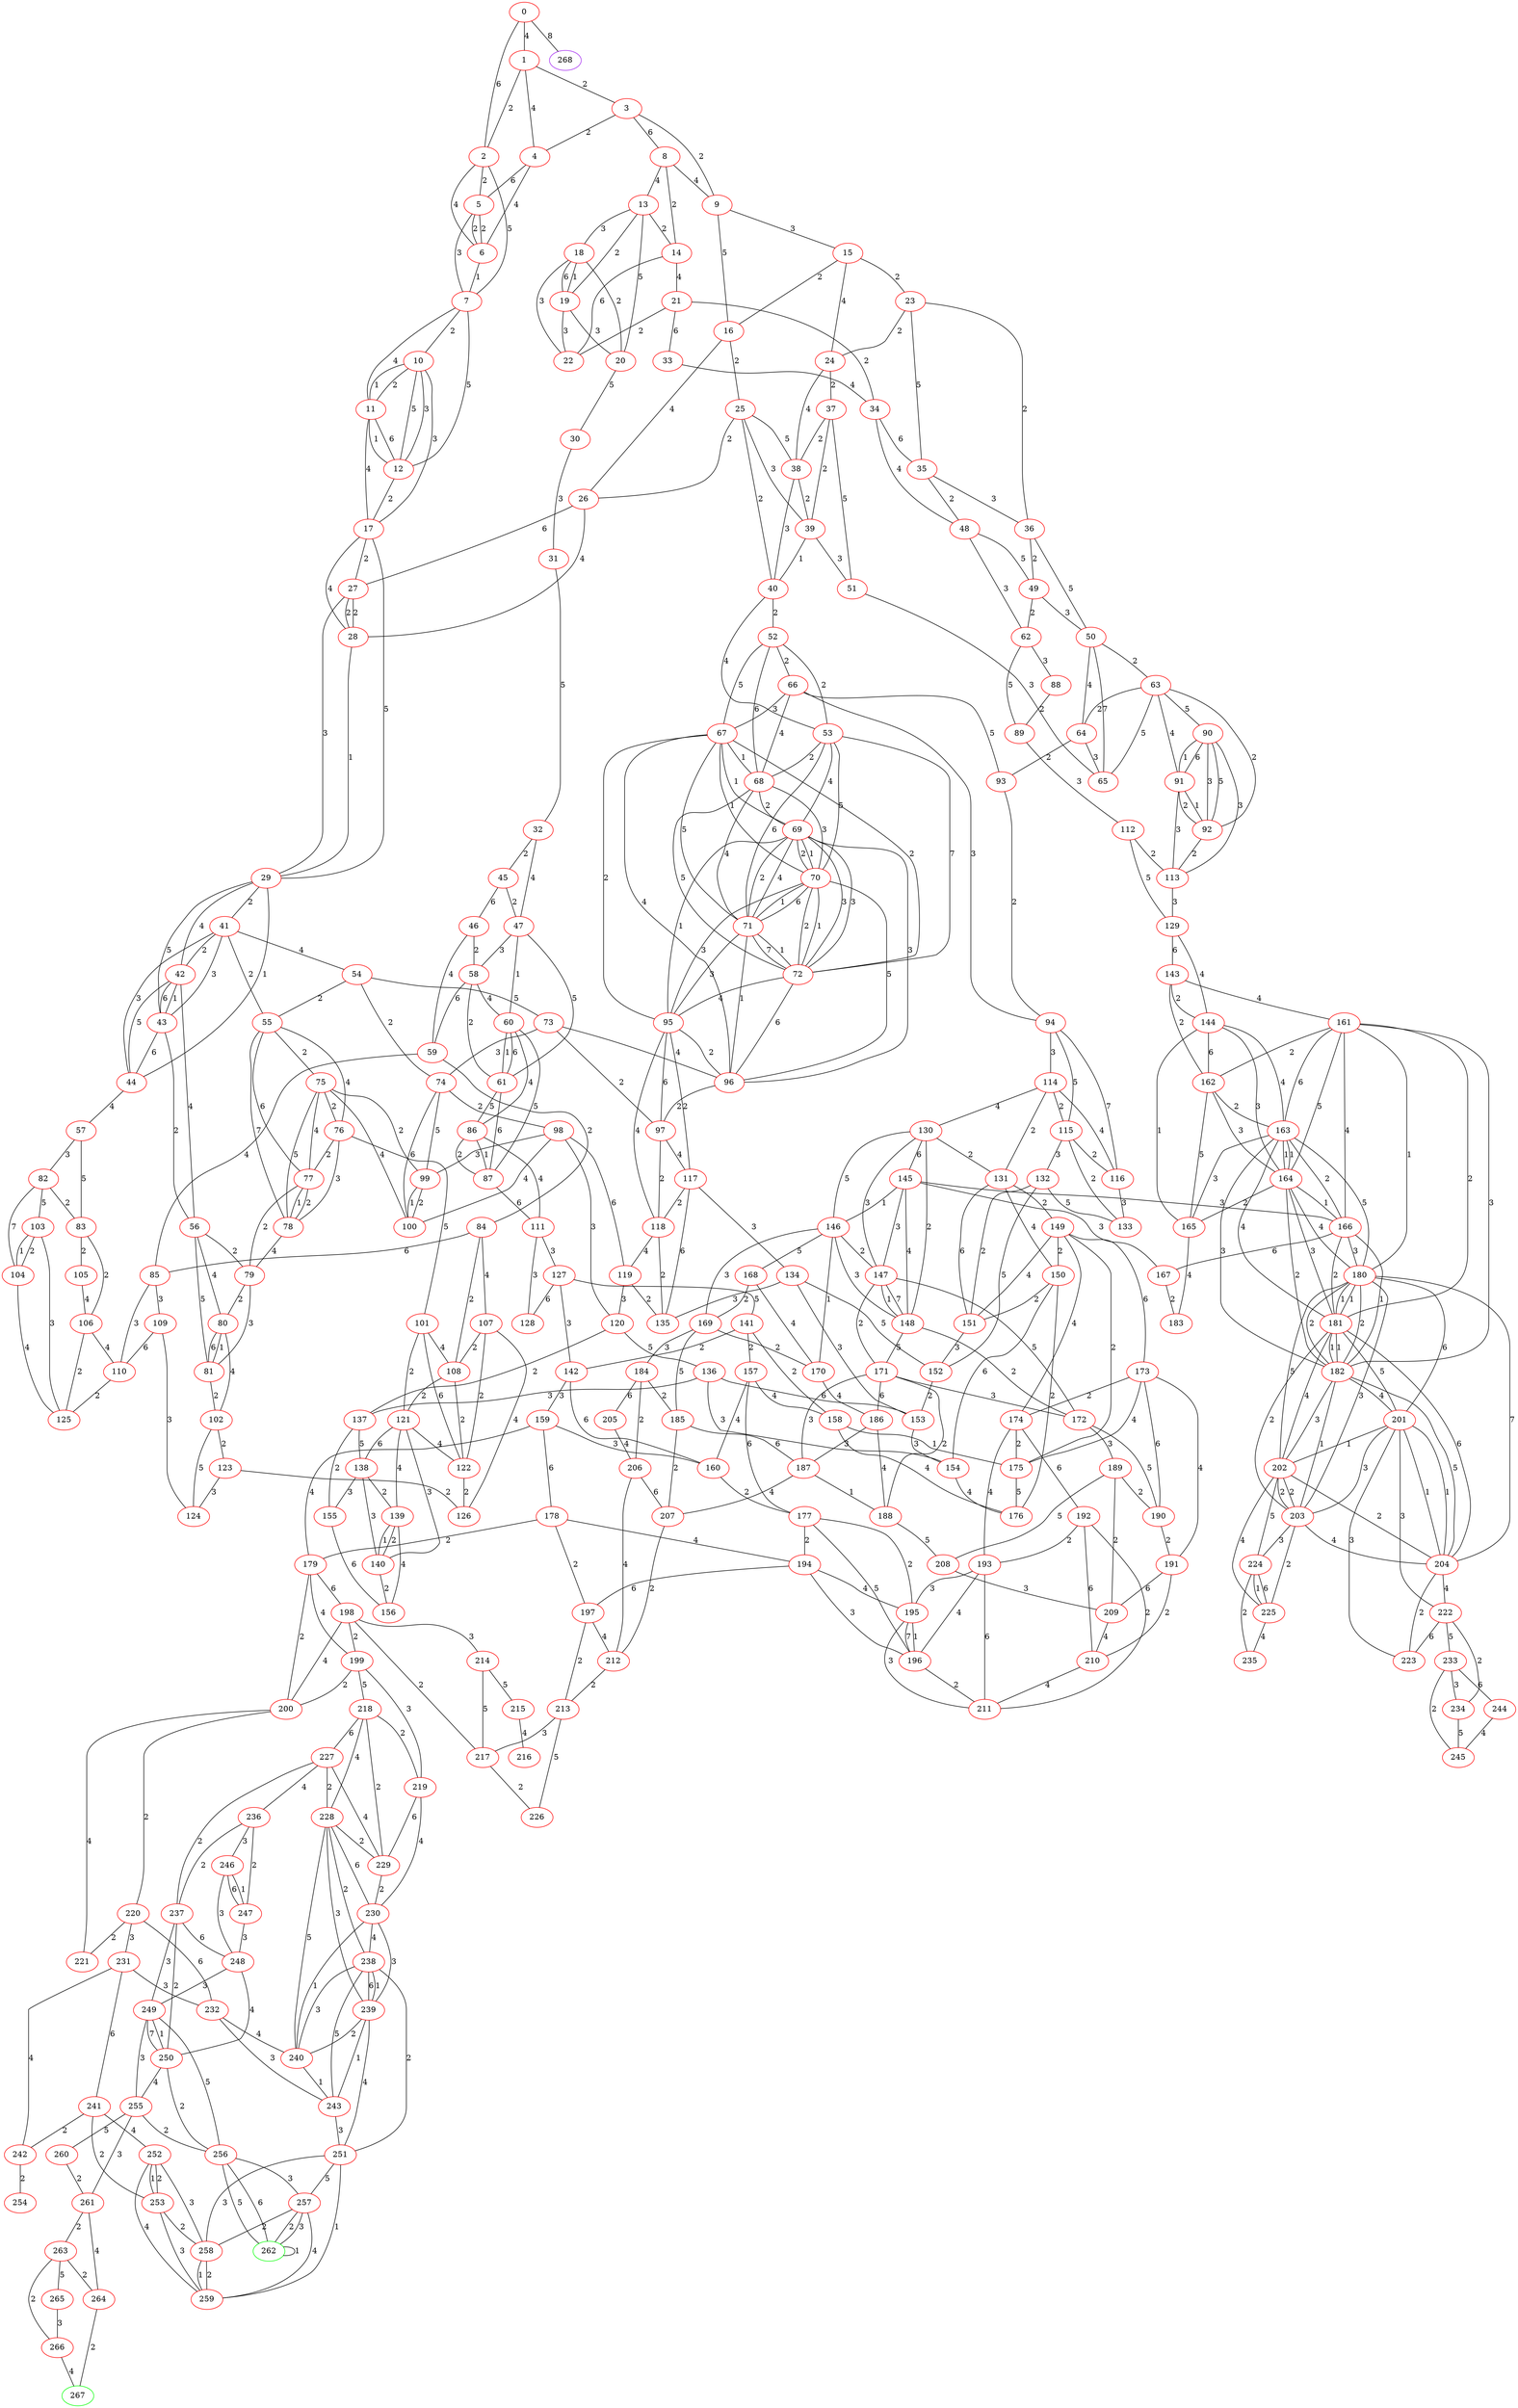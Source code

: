 graph "" {
0 [color=red, weight=1];
1 [color=red, weight=1];
2 [color=red, weight=1];
3 [color=red, weight=1];
4 [color=red, weight=1];
5 [color=red, weight=1];
6 [color=red, weight=1];
7 [color=red, weight=1];
8 [color=red, weight=1];
9 [color=red, weight=1];
10 [color=red, weight=1];
11 [color=red, weight=1];
12 [color=red, weight=1];
13 [color=red, weight=1];
14 [color=red, weight=1];
15 [color=red, weight=1];
16 [color=red, weight=1];
17 [color=red, weight=1];
18 [color=red, weight=1];
19 [color=red, weight=1];
20 [color=red, weight=1];
21 [color=red, weight=1];
22 [color=red, weight=1];
23 [color=red, weight=1];
24 [color=red, weight=1];
25 [color=red, weight=1];
26 [color=red, weight=1];
27 [color=red, weight=1];
28 [color=red, weight=1];
29 [color=red, weight=1];
30 [color=red, weight=1];
31 [color=red, weight=1];
32 [color=red, weight=1];
33 [color=red, weight=1];
34 [color=red, weight=1];
35 [color=red, weight=1];
36 [color=red, weight=1];
37 [color=red, weight=1];
38 [color=red, weight=1];
39 [color=red, weight=1];
40 [color=red, weight=1];
41 [color=red, weight=1];
42 [color=red, weight=1];
43 [color=red, weight=1];
44 [color=red, weight=1];
45 [color=red, weight=1];
46 [color=red, weight=1];
47 [color=red, weight=1];
48 [color=red, weight=1];
49 [color=red, weight=1];
50 [color=red, weight=1];
51 [color=red, weight=1];
52 [color=red, weight=1];
53 [color=red, weight=1];
54 [color=red, weight=1];
55 [color=red, weight=1];
56 [color=red, weight=1];
57 [color=red, weight=1];
58 [color=red, weight=1];
59 [color=red, weight=1];
60 [color=red, weight=1];
61 [color=red, weight=1];
62 [color=red, weight=1];
63 [color=red, weight=1];
64 [color=red, weight=1];
65 [color=red, weight=1];
66 [color=red, weight=1];
67 [color=red, weight=1];
68 [color=red, weight=1];
69 [color=red, weight=1];
70 [color=red, weight=1];
71 [color=red, weight=1];
72 [color=red, weight=1];
73 [color=red, weight=1];
74 [color=red, weight=1];
75 [color=red, weight=1];
76 [color=red, weight=1];
77 [color=red, weight=1];
78 [color=red, weight=1];
79 [color=red, weight=1];
80 [color=red, weight=1];
81 [color=red, weight=1];
82 [color=red, weight=1];
83 [color=red, weight=1];
84 [color=red, weight=1];
85 [color=red, weight=1];
86 [color=red, weight=1];
87 [color=red, weight=1];
88 [color=red, weight=1];
89 [color=red, weight=1];
90 [color=red, weight=1];
91 [color=red, weight=1];
92 [color=red, weight=1];
93 [color=red, weight=1];
94 [color=red, weight=1];
95 [color=red, weight=1];
96 [color=red, weight=1];
97 [color=red, weight=1];
98 [color=red, weight=1];
99 [color=red, weight=1];
100 [color=red, weight=1];
101 [color=red, weight=1];
102 [color=red, weight=1];
103 [color=red, weight=1];
104 [color=red, weight=1];
105 [color=red, weight=1];
106 [color=red, weight=1];
107 [color=red, weight=1];
108 [color=red, weight=1];
109 [color=red, weight=1];
110 [color=red, weight=1];
111 [color=red, weight=1];
112 [color=red, weight=1];
113 [color=red, weight=1];
114 [color=red, weight=1];
115 [color=red, weight=1];
116 [color=red, weight=1];
117 [color=red, weight=1];
118 [color=red, weight=1];
119 [color=red, weight=1];
120 [color=red, weight=1];
121 [color=red, weight=1];
122 [color=red, weight=1];
123 [color=red, weight=1];
124 [color=red, weight=1];
125 [color=red, weight=1];
126 [color=red, weight=1];
127 [color=red, weight=1];
128 [color=red, weight=1];
129 [color=red, weight=1];
130 [color=red, weight=1];
131 [color=red, weight=1];
132 [color=red, weight=1];
133 [color=red, weight=1];
134 [color=red, weight=1];
135 [color=red, weight=1];
136 [color=red, weight=1];
137 [color=red, weight=1];
138 [color=red, weight=1];
139 [color=red, weight=1];
140 [color=red, weight=1];
141 [color=red, weight=1];
142 [color=red, weight=1];
143 [color=red, weight=1];
144 [color=red, weight=1];
145 [color=red, weight=1];
146 [color=red, weight=1];
147 [color=red, weight=1];
148 [color=red, weight=1];
149 [color=red, weight=1];
150 [color=red, weight=1];
151 [color=red, weight=1];
152 [color=red, weight=1];
153 [color=red, weight=1];
154 [color=red, weight=1];
155 [color=red, weight=1];
156 [color=red, weight=1];
157 [color=red, weight=1];
158 [color=red, weight=1];
159 [color=red, weight=1];
160 [color=red, weight=1];
161 [color=red, weight=1];
162 [color=red, weight=1];
163 [color=red, weight=1];
164 [color=red, weight=1];
165 [color=red, weight=1];
166 [color=red, weight=1];
167 [color=red, weight=1];
168 [color=red, weight=1];
169 [color=red, weight=1];
170 [color=red, weight=1];
171 [color=red, weight=1];
172 [color=red, weight=1];
173 [color=red, weight=1];
174 [color=red, weight=1];
175 [color=red, weight=1];
176 [color=red, weight=1];
177 [color=red, weight=1];
178 [color=red, weight=1];
179 [color=red, weight=1];
180 [color=red, weight=1];
181 [color=red, weight=1];
182 [color=red, weight=1];
183 [color=red, weight=1];
184 [color=red, weight=1];
185 [color=red, weight=1];
186 [color=red, weight=1];
187 [color=red, weight=1];
188 [color=red, weight=1];
189 [color=red, weight=1];
190 [color=red, weight=1];
191 [color=red, weight=1];
192 [color=red, weight=1];
193 [color=red, weight=1];
194 [color=red, weight=1];
195 [color=red, weight=1];
196 [color=red, weight=1];
197 [color=red, weight=1];
198 [color=red, weight=1];
199 [color=red, weight=1];
200 [color=red, weight=1];
201 [color=red, weight=1];
202 [color=red, weight=1];
203 [color=red, weight=1];
204 [color=red, weight=1];
205 [color=red, weight=1];
206 [color=red, weight=1];
207 [color=red, weight=1];
208 [color=red, weight=1];
209 [color=red, weight=1];
210 [color=red, weight=1];
211 [color=red, weight=1];
212 [color=red, weight=1];
213 [color=red, weight=1];
214 [color=red, weight=1];
215 [color=red, weight=1];
216 [color=red, weight=1];
217 [color=red, weight=1];
218 [color=red, weight=1];
219 [color=red, weight=1];
220 [color=red, weight=1];
221 [color=red, weight=1];
222 [color=red, weight=1];
223 [color=red, weight=1];
224 [color=red, weight=1];
225 [color=red, weight=1];
226 [color=red, weight=1];
227 [color=red, weight=1];
228 [color=red, weight=1];
229 [color=red, weight=1];
230 [color=red, weight=1];
231 [color=red, weight=1];
232 [color=red, weight=1];
233 [color=red, weight=1];
234 [color=red, weight=1];
235 [color=red, weight=1];
236 [color=red, weight=1];
237 [color=red, weight=1];
238 [color=red, weight=1];
239 [color=red, weight=1];
240 [color=red, weight=1];
241 [color=red, weight=1];
242 [color=red, weight=1];
243 [color=red, weight=1];
244 [color=red, weight=1];
245 [color=red, weight=1];
246 [color=red, weight=1];
247 [color=red, weight=1];
248 [color=red, weight=1];
249 [color=red, weight=1];
250 [color=red, weight=1];
251 [color=red, weight=1];
252 [color=red, weight=1];
253 [color=red, weight=1];
254 [color=red, weight=1];
255 [color=red, weight=1];
256 [color=red, weight=1];
257 [color=red, weight=1];
258 [color=red, weight=1];
259 [color=red, weight=1];
260 [color=red, weight=1];
261 [color=red, weight=1];
262 [color=green, weight=2];
263 [color=red, weight=1];
264 [color=red, weight=1];
265 [color=red, weight=1];
266 [color=red, weight=1];
267 [color=green, weight=2];
268 [color=purple, weight=4];
0 -- 1  [key=0, label=4];
0 -- 2  [key=0, label=6];
0 -- 268  [key=0, label=8];
1 -- 2  [key=0, label=2];
1 -- 3  [key=0, label=2];
1 -- 4  [key=0, label=4];
2 -- 5  [key=0, label=2];
2 -- 6  [key=0, label=4];
2 -- 7  [key=0, label=5];
3 -- 8  [key=0, label=6];
3 -- 4  [key=0, label=2];
3 -- 9  [key=0, label=2];
4 -- 5  [key=0, label=6];
4 -- 6  [key=0, label=4];
5 -- 6  [key=0, label=2];
5 -- 6  [key=1, label=2];
5 -- 7  [key=0, label=3];
6 -- 7  [key=0, label=1];
7 -- 10  [key=0, label=2];
7 -- 11  [key=0, label=4];
7 -- 12  [key=0, label=5];
8 -- 9  [key=0, label=4];
8 -- 13  [key=0, label=4];
8 -- 14  [key=0, label=2];
9 -- 16  [key=0, label=5];
9 -- 15  [key=0, label=3];
10 -- 17  [key=0, label=3];
10 -- 11  [key=0, label=1];
10 -- 11  [key=1, label=2];
10 -- 12  [key=0, label=5];
10 -- 12  [key=1, label=3];
11 -- 17  [key=0, label=4];
11 -- 12  [key=0, label=6];
11 -- 12  [key=1, label=1];
12 -- 17  [key=0, label=2];
13 -- 18  [key=0, label=3];
13 -- 19  [key=0, label=2];
13 -- 20  [key=0, label=5];
13 -- 14  [key=0, label=2];
14 -- 21  [key=0, label=4];
14 -- 22  [key=0, label=6];
15 -- 24  [key=0, label=4];
15 -- 16  [key=0, label=2];
15 -- 23  [key=0, label=2];
16 -- 26  [key=0, label=4];
16 -- 25  [key=0, label=2];
17 -- 27  [key=0, label=2];
17 -- 28  [key=0, label=4];
17 -- 29  [key=0, label=5];
18 -- 19  [key=0, label=6];
18 -- 19  [key=1, label=1];
18 -- 20  [key=0, label=2];
18 -- 22  [key=0, label=3];
19 -- 20  [key=0, label=3];
19 -- 22  [key=0, label=3];
20 -- 30  [key=0, label=5];
21 -- 33  [key=0, label=6];
21 -- 34  [key=0, label=2];
21 -- 22  [key=0, label=2];
23 -- 24  [key=0, label=2];
23 -- 35  [key=0, label=5];
23 -- 36  [key=0, label=2];
24 -- 37  [key=0, label=2];
24 -- 38  [key=0, label=4];
25 -- 40  [key=0, label=2];
25 -- 26  [key=0, label=2];
25 -- 38  [key=0, label=5];
25 -- 39  [key=0, label=3];
26 -- 27  [key=0, label=6];
26 -- 28  [key=0, label=4];
27 -- 28  [key=0, label=2];
27 -- 28  [key=1, label=2];
27 -- 29  [key=0, label=3];
28 -- 29  [key=0, label=1];
29 -- 41  [key=0, label=2];
29 -- 42  [key=0, label=4];
29 -- 43  [key=0, label=5];
29 -- 44  [key=0, label=1];
30 -- 31  [key=0, label=3];
31 -- 32  [key=0, label=5];
32 -- 47  [key=0, label=4];
32 -- 45  [key=0, label=2];
33 -- 34  [key=0, label=4];
34 -- 48  [key=0, label=4];
34 -- 35  [key=0, label=6];
35 -- 48  [key=0, label=2];
35 -- 36  [key=0, label=3];
36 -- 49  [key=0, label=2];
36 -- 50  [key=0, label=5];
37 -- 51  [key=0, label=5];
37 -- 38  [key=0, label=2];
37 -- 39  [key=0, label=2];
38 -- 40  [key=0, label=3];
38 -- 39  [key=0, label=2];
39 -- 40  [key=0, label=1];
39 -- 51  [key=0, label=3];
40 -- 52  [key=0, label=2];
40 -- 53  [key=0, label=4];
41 -- 42  [key=0, label=2];
41 -- 43  [key=0, label=3];
41 -- 44  [key=0, label=3];
41 -- 54  [key=0, label=4];
41 -- 55  [key=0, label=2];
42 -- 56  [key=0, label=4];
42 -- 43  [key=0, label=6];
42 -- 43  [key=1, label=1];
42 -- 44  [key=0, label=5];
43 -- 56  [key=0, label=2];
43 -- 44  [key=0, label=6];
44 -- 57  [key=0, label=4];
45 -- 46  [key=0, label=6];
45 -- 47  [key=0, label=2];
46 -- 58  [key=0, label=2];
46 -- 59  [key=0, label=4];
47 -- 58  [key=0, label=3];
47 -- 60  [key=0, label=1];
47 -- 61  [key=0, label=5];
48 -- 49  [key=0, label=5];
48 -- 62  [key=0, label=3];
49 -- 50  [key=0, label=3];
49 -- 62  [key=0, label=2];
50 -- 64  [key=0, label=4];
50 -- 65  [key=0, label=7];
50 -- 63  [key=0, label=2];
51 -- 65  [key=0, label=3];
52 -- 66  [key=0, label=2];
52 -- 67  [key=0, label=5];
52 -- 68  [key=0, label=6];
52 -- 53  [key=0, label=2];
53 -- 68  [key=0, label=2];
53 -- 69  [key=0, label=4];
53 -- 70  [key=0, label=5];
53 -- 71  [key=0, label=6];
53 -- 72  [key=0, label=7];
54 -- 73  [key=0, label=5];
54 -- 74  [key=0, label=2];
54 -- 55  [key=0, label=2];
55 -- 75  [key=0, label=2];
55 -- 76  [key=0, label=4];
55 -- 77  [key=0, label=6];
55 -- 78  [key=0, label=7];
56 -- 80  [key=0, label=4];
56 -- 81  [key=0, label=5];
56 -- 79  [key=0, label=2];
57 -- 82  [key=0, label=3];
57 -- 83  [key=0, label=5];
58 -- 59  [key=0, label=6];
58 -- 60  [key=0, label=4];
58 -- 61  [key=0, label=2];
59 -- 84  [key=0, label=2];
59 -- 85  [key=0, label=4];
60 -- 87  [key=0, label=5];
60 -- 61  [key=0, label=6];
60 -- 61  [key=1, label=1];
60 -- 86  [key=0, label=4];
61 -- 87  [key=0, label=6];
61 -- 86  [key=0, label=5];
62 -- 88  [key=0, label=3];
62 -- 89  [key=0, label=5];
63 -- 64  [key=0, label=2];
63 -- 65  [key=0, label=5];
63 -- 90  [key=0, label=5];
63 -- 91  [key=0, label=4];
63 -- 92  [key=0, label=2];
64 -- 65  [key=0, label=3];
64 -- 93  [key=0, label=2];
66 -- 68  [key=0, label=4];
66 -- 67  [key=0, label=3];
66 -- 93  [key=0, label=5];
66 -- 94  [key=0, label=3];
67 -- 96  [key=0, label=4];
67 -- 68  [key=0, label=1];
67 -- 69  [key=0, label=1];
67 -- 70  [key=0, label=1];
67 -- 71  [key=0, label=5];
67 -- 72  [key=0, label=2];
67 -- 95  [key=0, label=2];
68 -- 69  [key=0, label=2];
68 -- 70  [key=0, label=3];
68 -- 71  [key=0, label=4];
68 -- 72  [key=0, label=5];
69 -- 96  [key=0, label=3];
69 -- 70  [key=0, label=2];
69 -- 70  [key=1, label=1];
69 -- 71  [key=0, label=4];
69 -- 71  [key=1, label=2];
69 -- 72  [key=0, label=3];
69 -- 72  [key=1, label=3];
69 -- 95  [key=0, label=1];
70 -- 96  [key=0, label=5];
70 -- 71  [key=0, label=6];
70 -- 71  [key=1, label=1];
70 -- 72  [key=0, label=1];
70 -- 72  [key=1, label=2];
70 -- 95  [key=0, label=3];
71 -- 96  [key=0, label=1];
71 -- 72  [key=0, label=7];
71 -- 72  [key=1, label=1];
71 -- 95  [key=0, label=3];
72 -- 96  [key=0, label=6];
72 -- 95  [key=0, label=4];
73 -- 96  [key=0, label=4];
73 -- 97  [key=0, label=2];
73 -- 74  [key=0, label=3];
74 -- 98  [key=0, label=2];
74 -- 99  [key=0, label=5];
74 -- 100  [key=0, label=6];
75 -- 99  [key=0, label=2];
75 -- 100  [key=0, label=4];
75 -- 76  [key=0, label=2];
75 -- 77  [key=0, label=4];
75 -- 78  [key=0, label=5];
76 -- 101  [key=0, label=5];
76 -- 77  [key=0, label=2];
76 -- 78  [key=0, label=3];
77 -- 78  [key=0, label=2];
77 -- 78  [key=1, label=1];
77 -- 79  [key=0, label=2];
78 -- 79  [key=0, label=4];
79 -- 80  [key=0, label=2];
79 -- 81  [key=0, label=3];
80 -- 81  [key=0, label=6];
80 -- 81  [key=1, label=1];
80 -- 102  [key=0, label=4];
81 -- 102  [key=0, label=2];
82 -- 104  [key=0, label=7];
82 -- 83  [key=0, label=2];
82 -- 103  [key=0, label=5];
83 -- 105  [key=0, label=2];
83 -- 106  [key=0, label=2];
84 -- 107  [key=0, label=4];
84 -- 108  [key=0, label=2];
84 -- 85  [key=0, label=6];
85 -- 109  [key=0, label=3];
85 -- 110  [key=0, label=3];
86 -- 111  [key=0, label=4];
86 -- 87  [key=0, label=2];
86 -- 87  [key=1, label=1];
87 -- 111  [key=0, label=6];
88 -- 89  [key=0, label=2];
89 -- 112  [key=0, label=3];
90 -- 113  [key=0, label=3];
90 -- 91  [key=0, label=1];
90 -- 91  [key=1, label=6];
90 -- 92  [key=0, label=3];
90 -- 92  [key=1, label=5];
91 -- 113  [key=0, label=3];
91 -- 92  [key=0, label=2];
91 -- 92  [key=1, label=1];
92 -- 113  [key=0, label=2];
93 -- 94  [key=0, label=2];
94 -- 115  [key=0, label=5];
94 -- 114  [key=0, label=3];
94 -- 116  [key=0, label=7];
95 -- 96  [key=0, label=2];
95 -- 97  [key=0, label=6];
95 -- 117  [key=0, label=2];
95 -- 118  [key=0, label=4];
96 -- 97  [key=0, label=2];
97 -- 117  [key=0, label=4];
97 -- 118  [key=0, label=2];
98 -- 120  [key=0, label=3];
98 -- 99  [key=0, label=3];
98 -- 100  [key=0, label=4];
98 -- 119  [key=0, label=6];
99 -- 100  [key=0, label=2];
99 -- 100  [key=1, label=1];
101 -- 121  [key=0, label=2];
101 -- 122  [key=0, label=6];
101 -- 108  [key=0, label=4];
102 -- 123  [key=0, label=2];
102 -- 124  [key=0, label=5];
103 -- 104  [key=0, label=2];
103 -- 104  [key=1, label=1];
103 -- 125  [key=0, label=3];
104 -- 125  [key=0, label=4];
105 -- 106  [key=0, label=4];
106 -- 125  [key=0, label=2];
106 -- 110  [key=0, label=4];
107 -- 108  [key=0, label=2];
107 -- 122  [key=0, label=2];
107 -- 126  [key=0, label=4];
108 -- 121  [key=0, label=2];
108 -- 122  [key=0, label=2];
109 -- 124  [key=0, label=3];
109 -- 110  [key=0, label=6];
110 -- 125  [key=0, label=2];
111 -- 128  [key=0, label=3];
111 -- 127  [key=0, label=3];
112 -- 129  [key=0, label=5];
112 -- 113  [key=0, label=2];
113 -- 129  [key=0, label=3];
114 -- 130  [key=0, label=4];
114 -- 115  [key=0, label=2];
114 -- 116  [key=0, label=4];
114 -- 131  [key=0, label=2];
115 -- 132  [key=0, label=3];
115 -- 116  [key=0, label=2];
115 -- 133  [key=0, label=2];
116 -- 133  [key=0, label=3];
117 -- 118  [key=0, label=2];
117 -- 134  [key=0, label=3];
117 -- 135  [key=0, label=6];
118 -- 135  [key=0, label=2];
118 -- 119  [key=0, label=4];
119 -- 120  [key=0, label=3];
119 -- 135  [key=0, label=2];
120 -- 136  [key=0, label=5];
120 -- 137  [key=0, label=2];
121 -- 138  [key=0, label=6];
121 -- 139  [key=0, label=4];
121 -- 140  [key=0, label=3];
121 -- 122  [key=0, label=4];
122 -- 126  [key=0, label=2];
123 -- 124  [key=0, label=3];
123 -- 126  [key=0, label=2];
127 -- 128  [key=0, label=6];
127 -- 141  [key=0, label=5];
127 -- 142  [key=0, label=3];
129 -- 144  [key=0, label=4];
129 -- 143  [key=0, label=6];
130 -- 131  [key=0, label=2];
130 -- 145  [key=0, label=6];
130 -- 146  [key=0, label=5];
130 -- 147  [key=0, label=3];
130 -- 148  [key=0, label=2];
131 -- 151  [key=0, label=6];
131 -- 150  [key=0, label=4];
131 -- 149  [key=0, label=2];
132 -- 152  [key=0, label=5];
132 -- 133  [key=0, label=5];
132 -- 151  [key=0, label=2];
134 -- 152  [key=0, label=5];
134 -- 153  [key=0, label=3];
134 -- 135  [key=0, label=3];
136 -- 137  [key=0, label=3];
136 -- 154  [key=0, label=3];
136 -- 153  [key=0, label=6];
137 -- 138  [key=0, label=5];
137 -- 155  [key=0, label=2];
138 -- 140  [key=0, label=3];
138 -- 155  [key=0, label=3];
138 -- 139  [key=0, label=2];
139 -- 156  [key=0, label=4];
139 -- 140  [key=0, label=1];
139 -- 140  [key=1, label=2];
140 -- 156  [key=0, label=2];
141 -- 142  [key=0, label=2];
141 -- 157  [key=0, label=2];
141 -- 158  [key=0, label=2];
142 -- 160  [key=0, label=6];
142 -- 159  [key=0, label=3];
143 -- 144  [key=0, label=2];
143 -- 161  [key=0, label=4];
143 -- 162  [key=0, label=2];
144 -- 162  [key=0, label=6];
144 -- 163  [key=0, label=4];
144 -- 164  [key=0, label=3];
144 -- 165  [key=0, label=1];
145 -- 166  [key=0, label=3];
145 -- 167  [key=0, label=3];
145 -- 146  [key=0, label=1];
145 -- 147  [key=0, label=3];
145 -- 148  [key=0, label=4];
146 -- 168  [key=0, label=5];
146 -- 169  [key=0, label=3];
146 -- 170  [key=0, label=1];
146 -- 147  [key=0, label=2];
146 -- 148  [key=0, label=3];
147 -- 171  [key=0, label=2];
147 -- 172  [key=0, label=5];
147 -- 148  [key=0, label=1];
147 -- 148  [key=1, label=7];
148 -- 171  [key=0, label=5];
148 -- 172  [key=0, label=2];
149 -- 173  [key=0, label=6];
149 -- 174  [key=0, label=4];
149 -- 175  [key=0, label=2];
149 -- 150  [key=0, label=2];
149 -- 151  [key=0, label=4];
150 -- 176  [key=0, label=2];
150 -- 154  [key=0, label=6];
150 -- 151  [key=0, label=2];
151 -- 152  [key=0, label=3];
152 -- 153  [key=0, label=2];
153 -- 154  [key=0, label=3];
154 -- 176  [key=0, label=4];
155 -- 156  [key=0, label=6];
157 -- 160  [key=0, label=4];
157 -- 177  [key=0, label=6];
157 -- 158  [key=0, label=4];
158 -- 176  [key=0, label=4];
158 -- 175  [key=0, label=1];
159 -- 160  [key=0, label=3];
159 -- 178  [key=0, label=6];
159 -- 179  [key=0, label=4];
160 -- 177  [key=0, label=2];
161 -- 162  [key=0, label=2];
161 -- 163  [key=0, label=6];
161 -- 164  [key=0, label=5];
161 -- 166  [key=0, label=4];
161 -- 180  [key=0, label=1];
161 -- 181  [key=0, label=2];
161 -- 182  [key=0, label=3];
162 -- 163  [key=0, label=2];
162 -- 164  [key=0, label=3];
162 -- 165  [key=0, label=5];
163 -- 164  [key=0, label=1];
163 -- 164  [key=1, label=1];
163 -- 165  [key=0, label=3];
163 -- 166  [key=0, label=2];
163 -- 180  [key=0, label=5];
163 -- 181  [key=0, label=4];
163 -- 182  [key=0, label=3];
164 -- 165  [key=0, label=2];
164 -- 166  [key=0, label=1];
164 -- 180  [key=0, label=4];
164 -- 181  [key=0, label=3];
164 -- 182  [key=0, label=2];
165 -- 183  [key=0, label=4];
166 -- 167  [key=0, label=6];
166 -- 180  [key=0, label=3];
166 -- 181  [key=0, label=2];
166 -- 182  [key=0, label=1];
167 -- 183  [key=0, label=2];
168 -- 169  [key=0, label=2];
168 -- 170  [key=0, label=4];
169 -- 184  [key=0, label=3];
169 -- 185  [key=0, label=5];
169 -- 170  [key=0, label=2];
170 -- 186  [key=0, label=4];
171 -- 172  [key=0, label=3];
171 -- 186  [key=0, label=6];
171 -- 187  [key=0, label=3];
171 -- 188  [key=0, label=2];
172 -- 189  [key=0, label=3];
172 -- 190  [key=0, label=5];
173 -- 191  [key=0, label=4];
173 -- 190  [key=0, label=6];
173 -- 174  [key=0, label=2];
173 -- 175  [key=0, label=4];
174 -- 192  [key=0, label=6];
174 -- 193  [key=0, label=4];
174 -- 175  [key=0, label=2];
175 -- 176  [key=0, label=5];
177 -- 194  [key=0, label=2];
177 -- 195  [key=0, label=2];
177 -- 196  [key=0, label=5];
178 -- 194  [key=0, label=4];
178 -- 179  [key=0, label=2];
178 -- 197  [key=0, label=2];
179 -- 200  [key=0, label=2];
179 -- 198  [key=0, label=6];
179 -- 199  [key=0, label=4];
180 -- 201  [key=0, label=6];
180 -- 202  [key=0, label=5];
180 -- 203  [key=0, label=3];
180 -- 204  [key=0, label=7];
180 -- 181  [key=0, label=1];
180 -- 181  [key=1, label=1];
180 -- 182  [key=0, label=2];
180 -- 182  [key=1, label=2];
181 -- 201  [key=0, label=5];
181 -- 202  [key=0, label=4];
181 -- 203  [key=0, label=2];
181 -- 204  [key=0, label=6];
181 -- 182  [key=0, label=1];
181 -- 182  [key=1, label=1];
182 -- 201  [key=0, label=4];
182 -- 202  [key=0, label=3];
182 -- 203  [key=0, label=1];
182 -- 204  [key=0, label=5];
184 -- 205  [key=0, label=6];
184 -- 206  [key=0, label=2];
184 -- 185  [key=0, label=2];
185 -- 187  [key=0, label=6];
185 -- 207  [key=0, label=2];
186 -- 188  [key=0, label=4];
186 -- 187  [key=0, label=3];
187 -- 188  [key=0, label=1];
187 -- 207  [key=0, label=4];
188 -- 208  [key=0, label=5];
189 -- 208  [key=0, label=5];
189 -- 209  [key=0, label=2];
189 -- 190  [key=0, label=2];
190 -- 191  [key=0, label=2];
191 -- 209  [key=0, label=6];
191 -- 210  [key=0, label=2];
192 -- 193  [key=0, label=2];
192 -- 210  [key=0, label=6];
192 -- 211  [key=0, label=2];
193 -- 195  [key=0, label=3];
193 -- 196  [key=0, label=4];
193 -- 211  [key=0, label=6];
194 -- 195  [key=0, label=4];
194 -- 196  [key=0, label=3];
194 -- 197  [key=0, label=6];
195 -- 211  [key=0, label=3];
195 -- 196  [key=0, label=7];
195 -- 196  [key=1, label=1];
196 -- 211  [key=0, label=2];
197 -- 212  [key=0, label=4];
197 -- 213  [key=0, label=2];
198 -- 200  [key=0, label=4];
198 -- 217  [key=0, label=2];
198 -- 214  [key=0, label=3];
198 -- 199  [key=0, label=2];
199 -- 200  [key=0, label=2];
199 -- 218  [key=0, label=5];
199 -- 219  [key=0, label=3];
200 -- 220  [key=0, label=2];
200 -- 221  [key=0, label=4];
201 -- 202  [key=0, label=1];
201 -- 203  [key=0, label=3];
201 -- 204  [key=0, label=1];
201 -- 204  [key=1, label=1];
201 -- 222  [key=0, label=3];
201 -- 223  [key=0, label=3];
202 -- 224  [key=0, label=5];
202 -- 225  [key=0, label=4];
202 -- 203  [key=0, label=2];
202 -- 203  [key=1, label=2];
202 -- 204  [key=0, label=2];
203 -- 224  [key=0, label=3];
203 -- 225  [key=0, label=2];
203 -- 204  [key=0, label=4];
204 -- 222  [key=0, label=4];
204 -- 223  [key=0, label=2];
205 -- 206  [key=0, label=4];
206 -- 212  [key=0, label=4];
206 -- 207  [key=0, label=6];
207 -- 212  [key=0, label=2];
208 -- 209  [key=0, label=3];
209 -- 210  [key=0, label=4];
210 -- 211  [key=0, label=4];
212 -- 213  [key=0, label=2];
213 -- 217  [key=0, label=3];
213 -- 226  [key=0, label=5];
214 -- 217  [key=0, label=5];
214 -- 215  [key=0, label=5];
215 -- 216  [key=0, label=4];
217 -- 226  [key=0, label=2];
218 -- 227  [key=0, label=6];
218 -- 228  [key=0, label=4];
218 -- 229  [key=0, label=2];
218 -- 219  [key=0, label=2];
219 -- 229  [key=0, label=6];
219 -- 230  [key=0, label=4];
220 -- 232  [key=0, label=6];
220 -- 221  [key=0, label=2];
220 -- 231  [key=0, label=3];
222 -- 233  [key=0, label=5];
222 -- 234  [key=0, label=2];
222 -- 223  [key=0, label=6];
224 -- 225  [key=0, label=6];
224 -- 225  [key=1, label=1];
224 -- 235  [key=0, label=2];
225 -- 235  [key=0, label=4];
227 -- 228  [key=0, label=2];
227 -- 236  [key=0, label=4];
227 -- 237  [key=0, label=2];
227 -- 229  [key=0, label=4];
228 -- 229  [key=0, label=2];
228 -- 230  [key=0, label=6];
228 -- 238  [key=0, label=2];
228 -- 239  [key=0, label=3];
228 -- 240  [key=0, label=5];
229 -- 230  [key=0, label=2];
230 -- 238  [key=0, label=4];
230 -- 239  [key=0, label=3];
230 -- 240  [key=0, label=1];
231 -- 232  [key=0, label=3];
231 -- 241  [key=0, label=6];
231 -- 242  [key=0, label=4];
232 -- 240  [key=0, label=4];
232 -- 243  [key=0, label=3];
233 -- 234  [key=0, label=3];
233 -- 244  [key=0, label=6];
233 -- 245  [key=0, label=2];
234 -- 245  [key=0, label=5];
236 -- 237  [key=0, label=2];
236 -- 246  [key=0, label=3];
236 -- 247  [key=0, label=2];
237 -- 248  [key=0, label=6];
237 -- 249  [key=0, label=3];
237 -- 250  [key=0, label=2];
238 -- 239  [key=0, label=1];
238 -- 239  [key=1, label=6];
238 -- 240  [key=0, label=3];
238 -- 243  [key=0, label=5];
238 -- 251  [key=0, label=2];
239 -- 240  [key=0, label=2];
239 -- 243  [key=0, label=1];
239 -- 251  [key=0, label=4];
240 -- 243  [key=0, label=1];
241 -- 242  [key=0, label=2];
241 -- 252  [key=0, label=4];
241 -- 253  [key=0, label=2];
242 -- 254  [key=0, label=2];
243 -- 251  [key=0, label=3];
244 -- 245  [key=0, label=4];
246 -- 248  [key=0, label=3];
246 -- 247  [key=0, label=6];
246 -- 247  [key=1, label=1];
247 -- 248  [key=0, label=3];
248 -- 249  [key=0, label=3];
248 -- 250  [key=0, label=4];
249 -- 256  [key=0, label=5];
249 -- 250  [key=0, label=1];
249 -- 250  [key=1, label=7];
249 -- 255  [key=0, label=3];
250 -- 256  [key=0, label=2];
250 -- 255  [key=0, label=4];
251 -- 257  [key=0, label=5];
251 -- 258  [key=0, label=3];
251 -- 259  [key=0, label=1];
252 -- 258  [key=0, label=3];
252 -- 259  [key=0, label=4];
252 -- 253  [key=0, label=2];
252 -- 253  [key=1, label=1];
253 -- 258  [key=0, label=2];
253 -- 259  [key=0, label=3];
255 -- 256  [key=0, label=2];
255 -- 260  [key=0, label=5];
255 -- 261  [key=0, label=3];
256 -- 257  [key=0, label=3];
256 -- 262  [key=0, label=5];
256 -- 262  [key=1, label=6];
257 -- 259  [key=0, label=4];
257 -- 258  [key=0, label=2];
257 -- 262  [key=0, label=2];
257 -- 262  [key=1, label=3];
258 -- 259  [key=0, label=1];
258 -- 259  [key=1, label=2];
260 -- 261  [key=0, label=2];
261 -- 264  [key=0, label=4];
261 -- 263  [key=0, label=2];
262 -- 262  [key=0, label=1];
263 -- 264  [key=0, label=2];
263 -- 265  [key=0, label=5];
263 -- 266  [key=0, label=2];
264 -- 267  [key=0, label=2];
265 -- 266  [key=0, label=3];
266 -- 267  [key=0, label=4];
}
